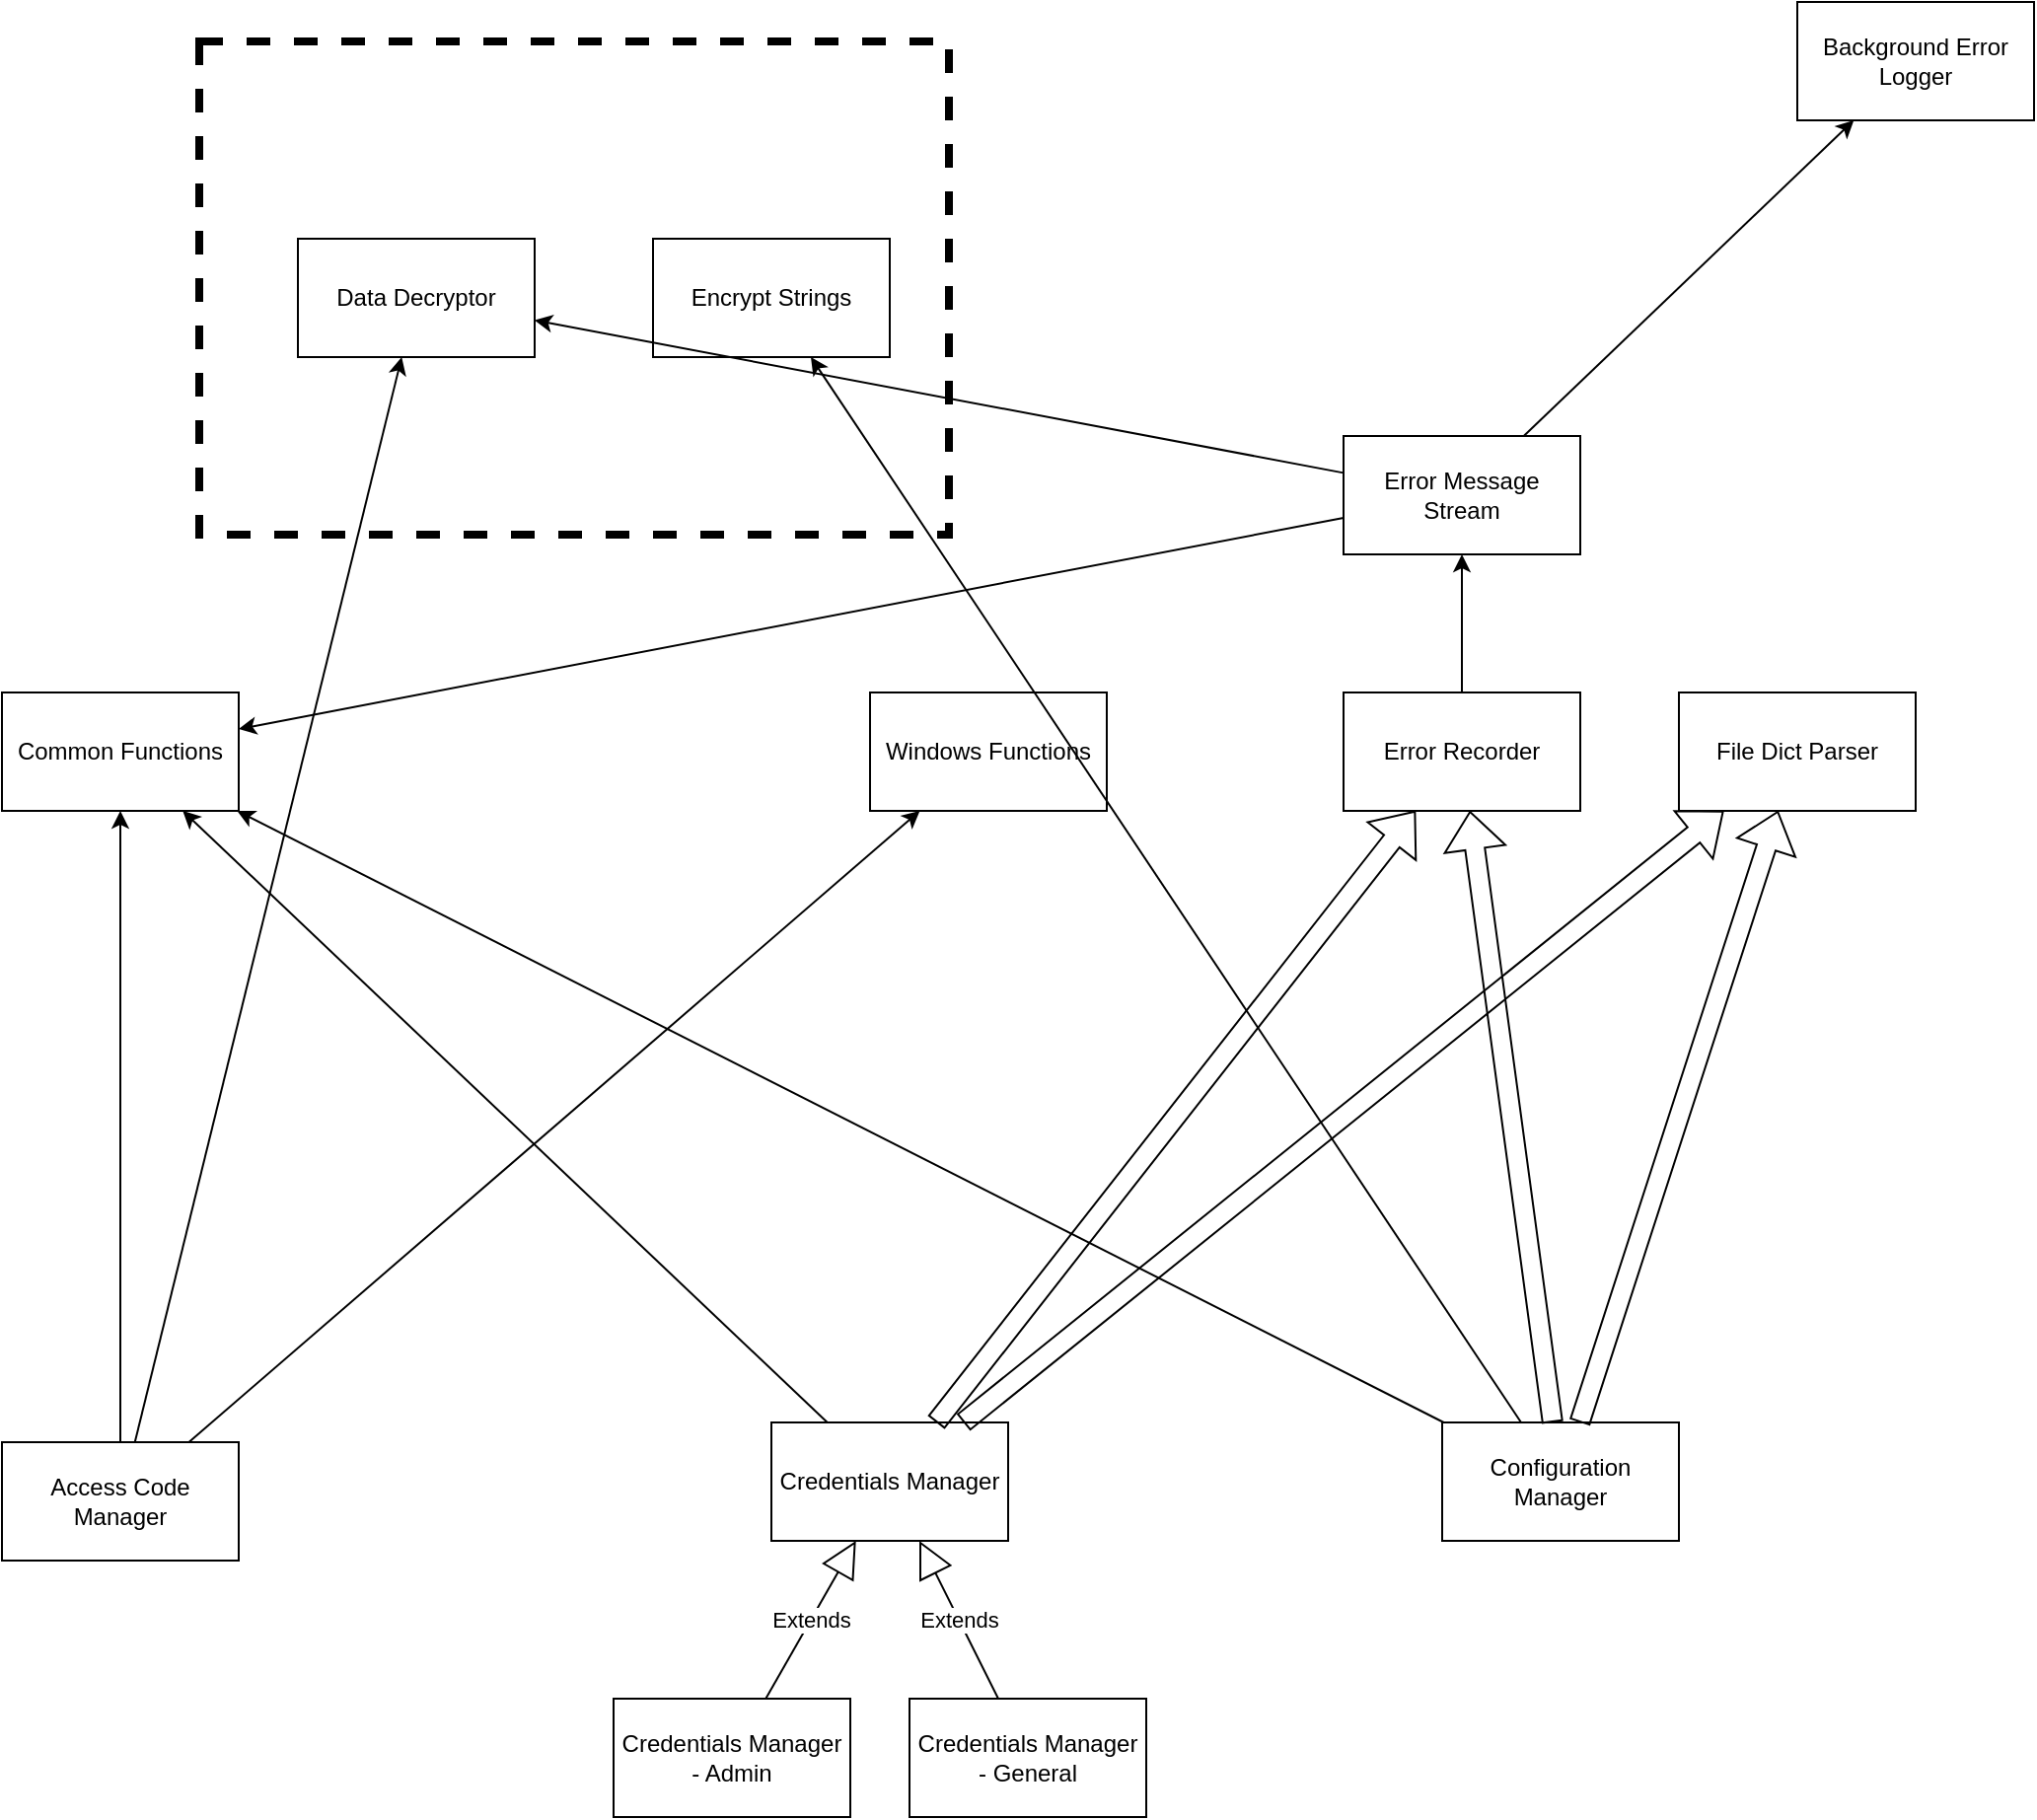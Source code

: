 <mxfile version="20.6.2" type="device"><diagram id="1gVBhvHnmQgWLbyUhH2l" name="Page-1"><mxGraphModel dx="1406" dy="1918" grid="1" gridSize="10" guides="1" tooltips="1" connect="1" arrows="1" fold="1" page="1" pageScale="1" pageWidth="850" pageHeight="1100" math="0" shadow="0"><root><mxCell id="0"/><mxCell id="1" parent="0"/><mxCell id="Kba8lo-JxXVx2y_ib2z0-25" value="" style="rounded=0;whiteSpace=wrap;html=1;fillColor=none;dashed=1;strokeWidth=4;" parent="1" vertex="1"><mxGeometry x="240" y="-220" width="380" height="250" as="geometry"/></mxCell><mxCell id="Kba8lo-JxXVx2y_ib2z0-1" value="Access Code Manager" style="rounded=0;whiteSpace=wrap;html=1;" parent="1" vertex="1"><mxGeometry x="140" y="490" width="120" height="60" as="geometry"/></mxCell><mxCell id="Kba8lo-JxXVx2y_ib2z0-2" value="Common Functions" style="rounded=0;whiteSpace=wrap;html=1;" parent="1" vertex="1"><mxGeometry x="140" y="110" width="120" height="60" as="geometry"/></mxCell><mxCell id="Kba8lo-JxXVx2y_ib2z0-3" value="Configuration Manager" style="rounded=0;whiteSpace=wrap;html=1;" parent="1" vertex="1"><mxGeometry x="870" y="480" width="120" height="60" as="geometry"/></mxCell><mxCell id="Kba8lo-JxXVx2y_ib2z0-4" value="" style="endArrow=classic;html=1;rounded=0;" parent="1" source="Kba8lo-JxXVx2y_ib2z0-1" target="Kba8lo-JxXVx2y_ib2z0-2" edge="1"><mxGeometry width="50" height="50" relative="1" as="geometry"><mxPoint x="400" y="430" as="sourcePoint"/><mxPoint x="450" y="380" as="targetPoint"/></mxGeometry></mxCell><mxCell id="Kba8lo-JxXVx2y_ib2z0-5" value="Data Decryptor" style="rounded=0;whiteSpace=wrap;html=1;" parent="1" vertex="1"><mxGeometry x="290" y="-120" width="120" height="60" as="geometry"/></mxCell><mxCell id="Kba8lo-JxXVx2y_ib2z0-6" value="" style="endArrow=classic;html=1;rounded=0;" parent="1" source="Kba8lo-JxXVx2y_ib2z0-1" target="Kba8lo-JxXVx2y_ib2z0-5" edge="1"><mxGeometry width="50" height="50" relative="1" as="geometry"><mxPoint x="400" y="330" as="sourcePoint"/><mxPoint x="450" y="280" as="targetPoint"/></mxGeometry></mxCell><mxCell id="Kba8lo-JxXVx2y_ib2z0-7" value="Windows Functions" style="rounded=0;whiteSpace=wrap;html=1;" parent="1" vertex="1"><mxGeometry x="580" y="110" width="120" height="60" as="geometry"/></mxCell><mxCell id="Kba8lo-JxXVx2y_ib2z0-8" value="" style="endArrow=classic;html=1;rounded=0;" parent="1" source="Kba8lo-JxXVx2y_ib2z0-1" target="Kba8lo-JxXVx2y_ib2z0-7" edge="1"><mxGeometry width="50" height="50" relative="1" as="geometry"><mxPoint x="400" y="330" as="sourcePoint"/><mxPoint x="450" y="280" as="targetPoint"/></mxGeometry></mxCell><mxCell id="Kba8lo-JxXVx2y_ib2z0-9" value="Error Recorder" style="rounded=0;whiteSpace=wrap;html=1;" parent="1" vertex="1"><mxGeometry x="820" y="110" width="120" height="60" as="geometry"/></mxCell><mxCell id="Kba8lo-JxXVx2y_ib2z0-10" value="File Dict Parser" style="rounded=0;whiteSpace=wrap;html=1;" parent="1" vertex="1"><mxGeometry x="990" y="110" width="120" height="60" as="geometry"/></mxCell><mxCell id="Kba8lo-JxXVx2y_ib2z0-11" value="" style="shape=flexArrow;endArrow=classic;html=1;rounded=0;" parent="1" source="Kba8lo-JxXVx2y_ib2z0-3" target="Kba8lo-JxXVx2y_ib2z0-9" edge="1"><mxGeometry width="50" height="50" relative="1" as="geometry"><mxPoint x="590" y="350" as="sourcePoint"/><mxPoint x="640" y="300" as="targetPoint"/></mxGeometry></mxCell><mxCell id="Kba8lo-JxXVx2y_ib2z0-12" value="" style="shape=flexArrow;endArrow=classic;html=1;rounded=0;" parent="1" source="Kba8lo-JxXVx2y_ib2z0-3" target="Kba8lo-JxXVx2y_ib2z0-10" edge="1"><mxGeometry width="50" height="50" relative="1" as="geometry"><mxPoint x="590" y="350" as="sourcePoint"/><mxPoint x="640" y="300" as="targetPoint"/></mxGeometry></mxCell><mxCell id="Kba8lo-JxXVx2y_ib2z0-13" value="" style="endArrow=classic;html=1;rounded=0;" parent="1" source="Kba8lo-JxXVx2y_ib2z0-3" target="Kba8lo-JxXVx2y_ib2z0-2" edge="1"><mxGeometry width="50" height="50" relative="1" as="geometry"><mxPoint x="590" y="350" as="sourcePoint"/><mxPoint x="640" y="300" as="targetPoint"/></mxGeometry></mxCell><mxCell id="Kba8lo-JxXVx2y_ib2z0-14" value="Encrypt Strings" style="rounded=0;whiteSpace=wrap;html=1;" parent="1" vertex="1"><mxGeometry x="470" y="-120" width="120" height="60" as="geometry"/></mxCell><mxCell id="Kba8lo-JxXVx2y_ib2z0-15" value="" style="endArrow=classic;html=1;rounded=0;" parent="1" source="Kba8lo-JxXVx2y_ib2z0-3" target="Kba8lo-JxXVx2y_ib2z0-14" edge="1"><mxGeometry width="50" height="50" relative="1" as="geometry"><mxPoint x="590" y="350" as="sourcePoint"/><mxPoint x="640" y="300" as="targetPoint"/></mxGeometry></mxCell><mxCell id="Kba8lo-JxXVx2y_ib2z0-17" value="Credentials Manager" style="rounded=0;whiteSpace=wrap;html=1;" parent="1" vertex="1"><mxGeometry x="530" y="480" width="120" height="60" as="geometry"/></mxCell><mxCell id="Kba8lo-JxXVx2y_ib2z0-18" value="" style="shape=flexArrow;endArrow=classic;html=1;rounded=0;" parent="1" source="Kba8lo-JxXVx2y_ib2z0-17" target="Kba8lo-JxXVx2y_ib2z0-9" edge="1"><mxGeometry width="50" height="50" relative="1" as="geometry"><mxPoint x="590" y="350" as="sourcePoint"/><mxPoint x="640" y="300" as="targetPoint"/></mxGeometry></mxCell><mxCell id="Kba8lo-JxXVx2y_ib2z0-19" value="" style="shape=flexArrow;endArrow=classic;html=1;rounded=0;" parent="1" source="Kba8lo-JxXVx2y_ib2z0-17" target="Kba8lo-JxXVx2y_ib2z0-10" edge="1"><mxGeometry width="50" height="50" relative="1" as="geometry"><mxPoint x="590" y="350" as="sourcePoint"/><mxPoint x="640" y="300" as="targetPoint"/></mxGeometry></mxCell><mxCell id="Kba8lo-JxXVx2y_ib2z0-20" value="" style="endArrow=classic;html=1;rounded=0;" parent="1" source="Kba8lo-JxXVx2y_ib2z0-17" target="Kba8lo-JxXVx2y_ib2z0-2" edge="1"><mxGeometry width="50" height="50" relative="1" as="geometry"><mxPoint x="590" y="350" as="sourcePoint"/><mxPoint x="640" y="300" as="targetPoint"/></mxGeometry></mxCell><mxCell id="Kba8lo-JxXVx2y_ib2z0-21" value="Credentials Manager - Admin" style="rounded=0;whiteSpace=wrap;html=1;" parent="1" vertex="1"><mxGeometry x="450" y="620" width="120" height="60" as="geometry"/></mxCell><mxCell id="Kba8lo-JxXVx2y_ib2z0-22" value="Credentials Manager - General" style="rounded=0;whiteSpace=wrap;html=1;" parent="1" vertex="1"><mxGeometry x="600" y="620" width="120" height="60" as="geometry"/></mxCell><mxCell id="Kba8lo-JxXVx2y_ib2z0-27" value="Error Message Stream" style="rounded=0;whiteSpace=wrap;html=1;" parent="1" vertex="1"><mxGeometry x="820" y="-20" width="120" height="60" as="geometry"/></mxCell><mxCell id="Kba8lo-JxXVx2y_ib2z0-28" value="" style="endArrow=classic;html=1;rounded=0;strokeWidth=1;endSize=6;" parent="1" source="Kba8lo-JxXVx2y_ib2z0-27" target="Kba8lo-JxXVx2y_ib2z0-2" edge="1"><mxGeometry width="50" height="50" relative="1" as="geometry"><mxPoint x="390" y="300" as="sourcePoint"/><mxPoint x="440" y="250" as="targetPoint"/></mxGeometry></mxCell><mxCell id="Kba8lo-JxXVx2y_ib2z0-29" value="" style="endArrow=classic;html=1;rounded=0;strokeWidth=1;endSize=6;" parent="1" source="Kba8lo-JxXVx2y_ib2z0-27" target="Kba8lo-JxXVx2y_ib2z0-5" edge="1"><mxGeometry width="50" height="50" relative="1" as="geometry"><mxPoint x="390" y="300" as="sourcePoint"/><mxPoint x="440" y="250" as="targetPoint"/></mxGeometry></mxCell><mxCell id="Kba8lo-JxXVx2y_ib2z0-30" value="Background Error Logger" style="rounded=0;whiteSpace=wrap;html=1;strokeWidth=1;fillColor=none;" parent="1" vertex="1"><mxGeometry x="1050" y="-240" width="120" height="60" as="geometry"/></mxCell><mxCell id="Kba8lo-JxXVx2y_ib2z0-31" value="" style="endArrow=classic;html=1;rounded=0;strokeWidth=1;endSize=6;" parent="1" source="Kba8lo-JxXVx2y_ib2z0-27" target="Kba8lo-JxXVx2y_ib2z0-30" edge="1"><mxGeometry width="50" height="50" relative="1" as="geometry"><mxPoint x="-30" y="180" as="sourcePoint"/><mxPoint x="20" y="130" as="targetPoint"/></mxGeometry></mxCell><mxCell id="Kba8lo-JxXVx2y_ib2z0-32" value="" style="endArrow=classic;html=1;rounded=0;strokeWidth=1;endSize=6;" parent="1" source="Kba8lo-JxXVx2y_ib2z0-9" target="Kba8lo-JxXVx2y_ib2z0-27" edge="1"><mxGeometry width="50" height="50" relative="1" as="geometry"><mxPoint x="390" y="280" as="sourcePoint"/><mxPoint x="440" y="230" as="targetPoint"/></mxGeometry></mxCell><mxCell id="Kba8lo-JxXVx2y_ib2z0-33" value="Extends" style="endArrow=block;endSize=16;endFill=0;html=1;rounded=0;strokeWidth=1;" parent="1" source="Kba8lo-JxXVx2y_ib2z0-21" target="Kba8lo-JxXVx2y_ib2z0-17" edge="1"><mxGeometry width="160" relative="1" as="geometry"><mxPoint x="340" y="370" as="sourcePoint"/><mxPoint x="410" y="550" as="targetPoint"/></mxGeometry></mxCell><mxCell id="Kba8lo-JxXVx2y_ib2z0-34" value="Extends" style="endArrow=block;endSize=16;endFill=0;html=1;rounded=0;strokeWidth=1;" parent="1" source="Kba8lo-JxXVx2y_ib2z0-22" target="Kba8lo-JxXVx2y_ib2z0-17" edge="1"><mxGeometry width="160" relative="1" as="geometry"><mxPoint x="340" y="370" as="sourcePoint"/><mxPoint x="590" y="520" as="targetPoint"/></mxGeometry></mxCell></root></mxGraphModel></diagram></mxfile>